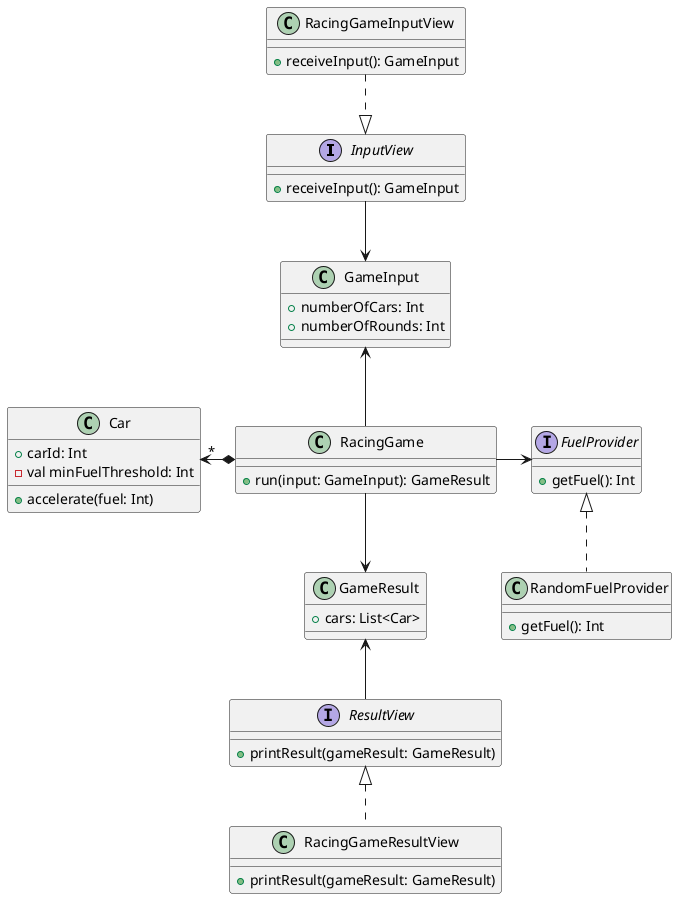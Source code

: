 @startuml

interface InputView {
+ receiveInput(): GameInput
}

class RacingGameInputView {
+ receiveInput(): GameInput
}

class GameInput {
+ numberOfCars: Int
+ numberOfRounds: Int
}

interface ResultView {
+ printResult(gameResult: GameResult)
}

class RacingGameResultView implements ResultView {
+ printResult(gameResult: GameResult)
}

class GameResult {
+ cars: List<Car>
}

interface FuelProvider {
+ getFuel(): Int
}

class RandomFuelProvider implements FuelProvider {
+ getFuel(): Int
}

class Car {
+ carId: Int
- val minFuelThreshold: Int
+ accelerate(fuel: Int)
}

class RacingGame {
+ run(input: GameInput): GameResult
}

RacingGame *-left-> "*" Car
RacingGame -> FuelProvider
RacingGame -up-> GameInput
RacingGameInputView ..|> InputView
InputView -down-> GameInput
RacingGame -down-> GameResult
ResultView -up-> GameResult

@enduml
